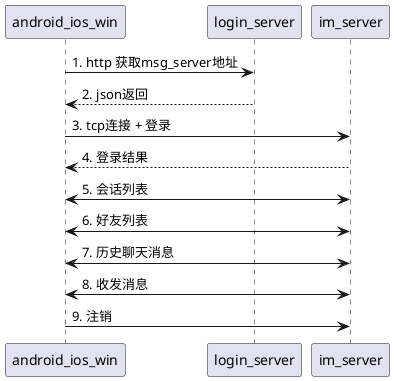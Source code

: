 1. 整体流程
@startuml
android_ios_win -> login_server: 1. http 获取msg_server地址
android_ios_win <-- login_server: 2. json返回
android_ios_win -> im_server: 3. tcp连接 + 登录
android_ios_win <-- im_server: 4. 登录结果

android_ios_win <-> im_server: 5. 会话列表
android_ios_win <-> im_server: 6. 好友列表
android_ios_win <-> im_server: 7. 历史聊天消息
android_ios_win <-> im_server: 8. 收发消息
android_ios_win -> im_server: 9. 注销
@enduml

